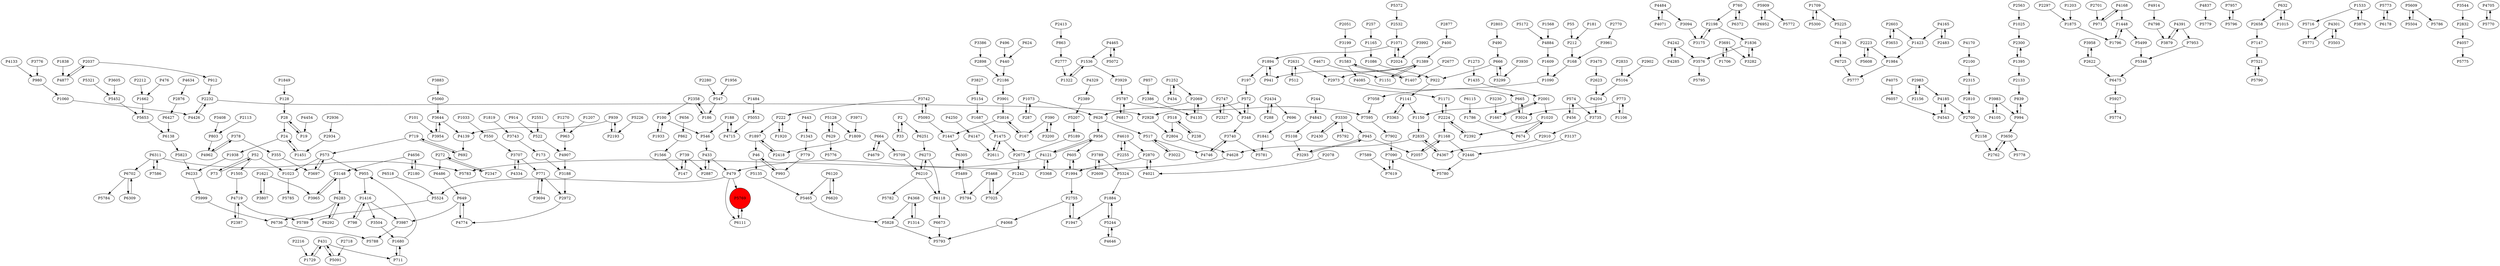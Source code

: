 digraph {
	P6311 -> P5783
	P6736 -> P5788
	P517 -> P4746
	P4242 -> P4285
	P3188 -> P2972
	P4877 -> P2037
	P5909 -> P6952
	P2358 -> P100
	P760 -> P2198
	P1687 -> P1475
	P4962 -> P378
	P3330 -> P5792
	P1709 -> P5300
	P2037 -> P912
	P666 -> P3299
	P2300 -> P1395
	P355 -> P3697
	P3992 -> P2024
	P1819 -> P3743
	P3958 -> P2622
	P7902 -> P7090
	P2327 -> P2747
	P6311 -> P7586
	P4837 -> P5779
	P181 -> P212
	P1505 -> P4719
	P2001 -> P1020
	P574 -> P456
	P4168 -> P971
	P5927 -> P5774
	P2804 -> P4628
	P2609 -> P3789
	P4426 -> P2232
	P3282 -> P1836
	P665 -> P1150
	P1252 -> P434
	P2603 -> P3653
	P4105 -> P3983
	P33 -> P2
	P664 -> P5709
	P6233 -> P5999
	P2973 -> P1171
	P1448 -> P5499
	P6372 -> P760
	P5823 -> P6233
	P922 -> P1141
	P1994 -> P2755
	P2700 -> P2158
	P2212 -> P1662
	P5128 -> P1809
	P773 -> P1106
	P5154 -> P1687
	P7957 -> P5796
	P1709 -> P5225
	P6305 -> P5489
	P2551 -> P522
	P4634 -> P2876
	P1322 -> P1536
	P2057 -> P1168
	P1938 -> P6233
	P1894 -> P197
	P2232 -> P2928
	P6251 -> P6273
	P1242 -> P7025
	P3024 -> P665
	P128 -> P28
	P656 -> P862
	P1809 -> P2418
	P1389 -> P1151
	P440 -> P2186
	P3650 -> P2762
	P3789 -> P2609
	P2762 -> P3650
	P2446 -> P5780
	P626 -> P517
	P431 -> P1729
	P2358 -> P186
	P1894 -> P941
	P1897 -> P2418
	P739 -> P147
	P3199 -> P1583
	P4121 -> P479
	P3776 -> P980
	P238 -> P518
	P632 -> P2658
	P5716 -> P5771
	P490 -> P666
	P971 -> P4168
	P696 -> P1841
	P3504 -> P1680
	P2622 -> P6475
	P5060 -> P3644
	P1416 -> P3504
	P4367 -> P2835
	P1994 -> P605
	P5769 -> P6111
	P649 -> P3987
	P719 -> P573
	P1897 -> P46
	P2387 -> P4719
	P1706 -> P3691
	P666 -> P922
	P994 -> P3650
	P2198 -> P1836
	P6120 -> P6620
	P914 -> P522
	P3691 -> P1706
	P3697 -> P573
	P4719 -> P5789
	P912 -> P2232
	P1273 -> P1435
	P4301 -> P5771
	P2631 -> P2973
	P1073 -> P287
	P862 -> P1566
	P3707 -> P771
	P2623 -> P4204
	P4068 -> P5793
	P378 -> P4962
	P665 -> P3024
	P1947 -> P2755
	P863 -> P2777
	P955 -> P1416
	P4610 -> P2255
	P168 -> P1090
	P6283 -> P6736
	P2835 -> P4367
	P52 -> P1505
	P4798 -> P3879
	P6518 -> P5524
	P3094 -> P3175
	P390 -> P167
	P2934 -> P1451
	P1729 -> P431
	P2876 -> P6427
	P994 -> P839
	P4242 -> P3576
	P2224 -> P1171
	P2223 -> P5608
	P5207 -> P5189
	P626 -> P956
	P6120 -> P5465
	P5226 -> P2193
	P496 -> P440
	P2280 -> P547
	P4484 -> P4071
	P7025 -> P5468
	P5796 -> P7957
	P1680 -> P711
	P257 -> P1165
	P272 -> P6486
	P101 -> P3954
	P2224 -> P2392
	P980 -> P1060
	P3742 -> P5093
	P4147 -> P2611
	P2 -> P33
	P479 -> P5524
	P2631 -> P512
	P4285 -> P4242
	P1836 -> P3282
	P1786 -> P674
	P1020 -> P674
	P2972 -> P4774
	P5225 -> P6136
	P6309 -> P6702
	P4139 -> P692
	P839 -> P994
	P5072 -> P4465
	P7521 -> P5790
	P7595 -> P7902
	P550 -> P3707
	P1150 -> P2835
	P4168 -> P1448
	P6210 -> P6118
	P6673 -> P5793
	P2180 -> P4656
	P3175 -> P2198
	P573 -> P3697
	P1875 -> P1796
	P24 -> P1938
	P1933 -> P100
	P5372 -> P2532
	P3691 -> P3282
	P3929 -> P5787
	P7090 -> P7619
	P1849 -> P128
	P1536 -> P1322
	P4170 -> P2100
	P4715 -> P188
	P3475 -> P2623
	P4656 -> P3148
	P4071 -> P4484
	P5653 -> P6138
	P3148 -> P6283
	P100 -> P1933
	P244 -> P4843
	P5189 -> P2673
	P2069 -> P626
	P1609 -> P1090
	P1141 -> P1150
	P1090 -> P7058
	P1680 -> P955
	P2156 -> P2983
	P1060 -> P4426
	P1435 -> P2001
	P649 -> P4774
	P2877 -> P400
	P798 -> P1416
	P6283 -> P6292
	P1025 -> P2300
	P2898 -> P2186
	P522 -> P4907
	P7090 -> P5780
	P1836 -> P3576
	P5093 -> P1447
	P3740 -> P5781
	P288 -> P2434
	P3200 -> P390
	P390 -> P3200
	P1171 -> P2224
	P5787 -> P7595
	P2622 -> P3958
	P5773 -> P6178
	P7058 -> P7595
	P4185 -> P4543
	P2810 -> P2700
	P1252 -> P2069
	P4719 -> P2387
	P1141 -> P3363
	P1071 -> P1894
	P3330 -> P2430
	P6210 -> P6273
	P3293 -> P945
	P1566 -> P147
	P1165 -> P1086
	P1106 -> P773
	P2113 -> P803
	P771 -> P2972
	P3983 -> P994
	P2701 -> P971
	P186 -> P2358
	P963 -> P4907
	P3883 -> P5060
	P5999 -> P6736
	P2611 -> P1475
	P5608 -> P2223
	P3650 -> P5778
	P5609 -> P5504
	P1448 -> P1796
	P4185 -> P2700
	P771 -> P3694
	P4679 -> P664
	P4133 -> P980
	P2835 -> P4628
	P624 -> P440
	P2747 -> P2327
	P1796 -> P1448
	P4135 -> P2069
	P2747 -> P348
	P2483 -> P4165
	P1484 -> P5053
	P1536 -> P3929
	P6486 -> P649
	P1533 -> P5716
	P4204 -> P3735
	P5489 -> P5794
	P1920 -> P222
	P7586 -> P6311
	P46 -> P5135
	P956 -> P605
	P348 -> P572
	P479 -> P5769
	P3386 -> P2898
	P1207 -> P963
	P2532 -> P1071
	P512 -> P2631
	P4057 -> P5775
	P3816 -> P167
	P3983 -> P4105
	P4391 -> P7953
	P6311 -> P6702
	P572 -> P348
	P3954 -> P3644
	P2297 -> P1875
	P1086 -> P922
	P2051 -> P3199
	P4705 -> P5770
	P4165 -> P2483
	P147 -> P739
	P1416 -> P3987
	P4543 -> P4185
	P1395 -> P2133
	P773 -> P3024
	P6178 -> P5773
	P3408 -> P803
	P2563 -> P1025
	P1583 -> P1407
	P212 -> P168
	P3879 -> P4391
	P857 -> P2386
	P1423 -> P1984
	P1956 -> P547
	P3807 -> P1621
	P4465 -> P1536
	P5108 -> P3293
	P4774 -> P649
	P188 -> P546
	P3644 -> P3954
	P4454 -> P19
	P1168 -> P2057
	P400 -> P1389
	P1020 -> P2392
	P6111 -> P5769
	P3971 -> P1809
	P6952 -> P5909
	P2216 -> P1729
	P100 -> P546
	P197 -> P572
	P4334 -> P3707
	P3576 -> P5795
	P1838 -> P4877
	P573 -> P955
	P2434 -> P696
	P518 -> P2804
	P2983 -> P4185
	P3827 -> P5154
	P1667 -> P2001
	P2386 -> P4135
	P4301 -> P3503
	P3789 -> P5324
	P434 -> P1252
	P993 -> P46
	P6620 -> P6120
	P3653 -> P2603
	P28 -> P24
	P3230 -> P1667
	P4165 -> P1423
	P3965 -> P3148
	P4391 -> P3879
	P3022 -> P517
	P188 -> P4715
	P939 -> P2193
	P431 -> P5091
	P2870 -> P1994
	P6725 -> P5777
	P1407 -> P1583
	P2718 -> P5091
	P3137 -> P2446
	P2887 -> P433
	P4646 -> P5244
	P2193 -> P939
	P7953 -> P5348
	P2224 -> P1168
	P6817 -> P5787
	P1451 -> P24
	P5770 -> P4705
	P6118 -> P6673
	P6427 -> P6138
	P2413 -> P863
	P28 -> P19
	P3503 -> P4301
	P629 -> P5128
	P5053 -> P4715
	P5135 -> P5465
	P945 -> P2057
	P5172 -> P4884
	P2777 -> P1322
	P2936 -> P2934
	P573 -> P1023
	P4484 -> P3094
	P5321 -> P5452
	P5468 -> P5794
	P6115 -> P1786
	P5489 -> P6305
	P1416 -> P798
	P19 -> P28
	P5709 -> P6210
	P1884 -> P1947
	P2198 -> P3175
	P4021 -> P2870
	P6273 -> P6210
	P3816 -> P1447
	P5348 -> P6475
	P1475 -> P2673
	P1621 -> P3965
	P3363 -> P1141
	P4368 -> P5828
	P3735 -> P2910
	P2755 -> P1947
	P3743 -> P173
	P4250 -> P4147
	P1884 -> P5244
	P1475 -> P2611
	P4610 -> P2870
	P2902 -> P5104
	P2024 -> P1071
	P1033 -> P550
	P6292 -> P6283
	P7619 -> P7090
	P3707 -> P4334
	P348 -> P3740
	P456 -> P574
	P52 -> P1023
	P1841 -> P5781
	P1395 -> P2300
	P5300 -> P1709
	P4465 -> P5072
	P1583 -> P4085
	P939 -> P4139
	P692 -> P719
	P5787 -> P6817
	P2803 -> P490
	P3742 -> P222
	P443 -> P1343
	P760 -> P6372
	P945 -> P3293
	P46 -> P993
	P167 -> P3816
	P4746 -> P3740
	P2001 -> P1667
	P3694 -> P771
	P2677 -> P1407
	P6702 -> P5784
	P2983 -> P2156
	P3987 -> P5788
	P4368 -> P1314
	P1533 -> P3876
	P1015 -> P632
	P7589 -> P7619
	P5828 -> P5793
	P287 -> P1073
	P433 -> P2887
	P6475 -> P5927
	P546 -> P433
	P629 -> P5776
	P3299 -> P666
	P2078 -> P4021
	P3330 -> P945
	P222 -> P1897
	P3901 -> P3816
	P3644 -> P4139
	P2232 -> P4426
	P1662 -> P5653
	P605 -> P1994
	P779 -> P993
	P2100 -> P2315
	P24 -> P1451
	P3740 -> P4746
	P5504 -> P5609
	P5609 -> P5786
	P2255 -> P4610
	P5524 -> P5789
	P5790 -> P7521
	P1023 -> P5785
	P1314 -> P4368
	P1270 -> P963
	P4671 -> P1151
	P476 -> P1662
	P4329 -> P2389
	P3368 -> P4121
	P433 -> P479
	P2430 -> P3330
	P4907 -> P3188
	P2832 -> P4057
	P6702 -> P6309
	P55 -> P212
	P52 -> P73
	P2158 -> P2762
	P4121 -> P3368
	P4121 -> P956
	P2418 -> P1897
	P5465 -> P5828
	P547 -> P186
	P3930 -> P3299
	P1151 -> P1389
	P173 -> P3188
	P73 -> P52
	P1071 -> P2024
	P5091 -> P431
	P6210 -> P5782
	P739 -> P2887
	P5324 -> P1884
	P3876 -> P1533
	P2603 -> P1423
	P1447 -> P6305
	P431 -> P711
	P222 -> P1920
	P1168 -> P2446
	P272 -> P2347
	P1203 -> P1875
	P2928 -> P2804
	P1568 -> P4884
	P803 -> P4962
	P4075 -> P6057
	P2347 -> P272
	P2 -> P6251
	P2037 -> P4877
	P2223 -> P1984
	P2389 -> P5207
	P5093 -> P3742
	P6273 -> P6118
	P3544 -> P2832
	P1984 -> P5777
	P719 -> P692
	P4843 -> P5108
	P3605 -> P5452
	P5128 -> P629
	P2434 -> P288
	P5499 -> P5348
	P3961 -> P168
	P1343 -> P779
	P2770 -> P3961
	P7147 -> P7521
	P2870 -> P4021
	P5244 -> P1884
	P2910 -> P4367
	P5909 -> P5772
	P3148 -> P3965
	P517 -> P3022
	P518 -> P238
	P572 -> P2928
	P1389 -> P941
	P674 -> P1020
	P2755 -> P4068
	P6138 -> P5823
	P4884 -> P1609
	P5244 -> P4646
	P1389 -> P2973
	P956 -> P4121
	P2658 -> P7147
	P711 -> P1680
	P2133 -> P839
	P4656 -> P2180
	P2186 -> P3901
	P5104 -> P4204
	P2069 -> P4135
	P2673 -> P1242
	P6136 -> P6725
	P2315 -> P2810
	P664 -> P4679
	P2833 -> P5104
	P1621 -> P3807
	P4085 -> P665
	P5468 -> P7025
	P479 -> P6111
	P378 -> P355
	P941 -> P1894
	P1073 -> P626
	P2392 -> P2224
	P6057 -> P4543
	P5452 -> P5653
	P632 -> P1015
	P4914 -> P4798
	P574 -> P3735
	P4628 -> P5783
	P5769 [shape=circle]
	P5769 [style=filled]
	P5769 [fillcolor=red]
}